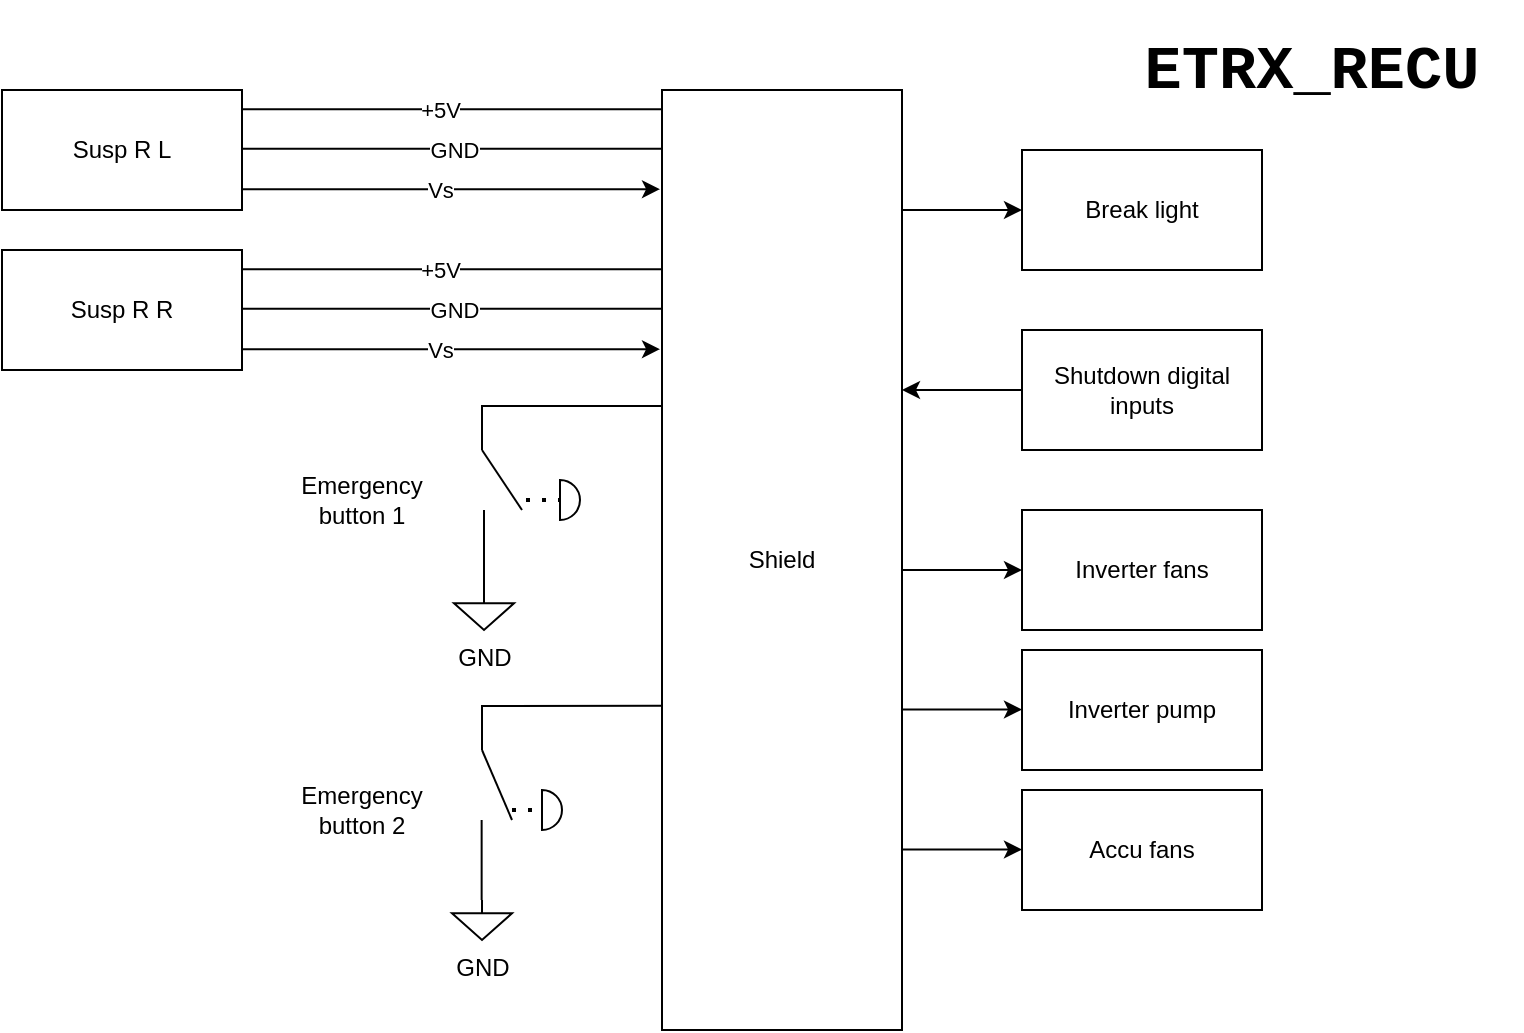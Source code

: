 <mxfile version="24.2.7" type="device">
  <diagram name="Pàgina-1" id="Fow8gVu0nJmabkFb7b3C">
    <mxGraphModel dx="571" dy="223" grid="1" gridSize="10" guides="1" tooltips="1" connect="1" arrows="1" fold="1" page="1" pageScale="1" pageWidth="827" pageHeight="1169" math="0" shadow="0">
      <root>
        <mxCell id="0" />
        <mxCell id="1" parent="0" />
        <mxCell id="h1wcEg4PGX9SEeVJDHGu-10" value="Susp R L" style="rounded=0;whiteSpace=wrap;html=1;" parent="1" vertex="1">
          <mxGeometry x="60" y="60" width="120" height="60" as="geometry" />
        </mxCell>
        <mxCell id="h1wcEg4PGX9SEeVJDHGu-11" value="Susp R R" style="rounded=0;whiteSpace=wrap;html=1;" parent="1" vertex="1">
          <mxGeometry x="60" y="140" width="120" height="60" as="geometry" />
        </mxCell>
        <mxCell id="z6uT-atQcfwa30ct_Uwu-20" value="" style="edgeStyle=orthogonalEdgeStyle;rounded=0;orthogonalLoop=1;jettySize=auto;html=1;" edge="1" parent="1" source="h1wcEg4PGX9SEeVJDHGu-13" target="z6uT-atQcfwa30ct_Uwu-17">
          <mxGeometry relative="1" as="geometry">
            <Array as="points">
              <mxPoint x="530" y="300" />
              <mxPoint x="530" y="300" />
            </Array>
          </mxGeometry>
        </mxCell>
        <mxCell id="h1wcEg4PGX9SEeVJDHGu-13" value="Shield" style="rounded=0;whiteSpace=wrap;html=1;" parent="1" vertex="1">
          <mxGeometry x="390" y="60" width="120" height="470" as="geometry" />
        </mxCell>
        <mxCell id="h1wcEg4PGX9SEeVJDHGu-41" value="&lt;h1&gt;&lt;font style=&quot;font-size: 31px;&quot; face=&quot;Courier New&quot;&gt;ETRX_RECU&lt;/font&gt;&lt;/h1&gt;" style="text;html=1;strokeColor=none;fillColor=none;align=center;verticalAlign=middle;whiteSpace=wrap;rounded=0;" parent="1" vertex="1">
          <mxGeometry x="610" y="20" width="210" height="60" as="geometry" />
        </mxCell>
        <mxCell id="z6uT-atQcfwa30ct_Uwu-1" value="&lt;span style=&quot;color: rgba(0, 0, 0, 0); font-family: monospace; font-size: 0px; text-align: start; background-color: rgb(251, 251, 251);&quot;&gt;%3CmxGraphModel%3E%3Croot%3E%3CmxCell%20id%3D%220%22%2F%3E%3CmxCell%20id%3D%221%22%20parent%3D%220%22%2F%3E%3CmxCell%20id%3D%222%22%20value%3D%22%22%20style%3D%22endArrow%3Dclassic%3Bhtml%3D1%3Brounded%3D0%3BexitX%3D1%3BexitY%3D0.25%3BexitDx%3D0%3BexitDy%3D0%3BentryX%3D-0.008%3BentryY%3D0.617%3BentryDx%3D0%3BentryDy%3D0%3BentryPerimeter%3D0%3B%22%20edge%3D%221%22%20parent%3D%221%22%3E%3CmxGeometry%20width%3D%2250%22%20height%3D%2250%22%20relative%3D%221%22%20as%3D%22geometry%22%3E%3CmxPoint%20x%3D%22180%22%20y%3D%22340%22%20as%3D%22sourcePoint%22%2F%3E%3CmxPoint%20x%3D%22389%22%20y%3D%22340%22%20as%3D%22targetPoint%22%2F%3E%3C%2FmxGeometry%3E%3C%2FmxCell%3E%3CmxCell%20id%3D%223%22%20value%3D%22Vs%22%20style%3D%22edgeLabel%3Bhtml%3D1%3Balign%3Dcenter%3BverticalAlign%3Dmiddle%3Bresizable%3D0%3Bpoints%3D%5B%5D%3B%22%20vertex%3D%221%22%20connectable%3D%220%22%20parent%3D%222%22%3E%3CmxGeometry%20x%3D%22-0.056%22%20relative%3D%221%22%20as%3D%22geometry%22%3E%3CmxPoint%20as%3D%22offset%22%2F%3E%3C%2FmxGeometry%3E%3C%2FmxCell%3E%3CmxCell%20id%3D%224%22%20value%3D%22%22%20style%3D%22endArrow%3Dnone%3Bhtml%3D1%3Brounded%3D0%3BexitX%3D0.998%3BexitY%3D0.17%3BexitDx%3D0%3BexitDy%3D0%3BexitPerimeter%3D0%3B%22%20edge%3D%221%22%20parent%3D%221%22%3E%3CmxGeometry%20width%3D%2250%22%20height%3D%2250%22%20relative%3D%221%22%20as%3D%22geometry%22%3E%3CmxPoint%20x%3D%22180%22%20y%3D%22300%22%20as%3D%22sourcePoint%22%2F%3E%3CmxPoint%20x%3D%22390%22%20y%3D%22300%22%20as%3D%22targetPoint%22%2F%3E%3C%2FmxGeometry%3E%3C%2FmxCell%3E%3CmxCell%20id%3D%225%22%20value%3D%22%2B5V%22%20style%3D%22edgeLabel%3Bhtml%3D1%3Balign%3Dcenter%3BverticalAlign%3Dmiddle%3Bresizable%3D0%3Bpoints%3D%5B%5D%3B%22%20vertex%3D%221%22%20connectable%3D%220%22%20parent%3D%224%22%3E%3CmxGeometry%20x%3D%22-0.063%22%20relative%3D%221%22%20as%3D%22geometry%22%3E%3CmxPoint%20as%3D%22offset%22%2F%3E%3C%2FmxGeometry%3E%3C%2FmxCell%3E%3CmxCell%20id%3D%226%22%20value%3D%22%22%20style%3D%22endArrow%3Dnone%3Bhtml%3D1%3Brounded%3D0%3BexitX%3D0.998%3BexitY%3D0.17%3BexitDx%3D0%3BexitDy%3D0%3BexitPerimeter%3D0%3B%22%20edge%3D%221%22%20parent%3D%221%22%3E%3CmxGeometry%20width%3D%2250%22%20height%3D%2250%22%20relative%3D%221%22%20as%3D%22geometry%22%3E%3CmxPoint%20x%3D%22180%22%20y%3D%22319.86%22%20as%3D%22sourcePoint%22%2F%3E%3CmxPoint%20x%3D%22390%22%20y%3D%22319.86%22%20as%3D%22targetPoint%22%2F%3E%3C%2FmxGeometry%3E%3C%2FmxCell%3E%3CmxCell%20id%3D%227%22%20value%3D%22GND%22%20style%3D%22edgeLabel%3Bhtml%3D1%3Balign%3Dcenter%3BverticalAlign%3Dmiddle%3Bresizable%3D0%3Bpoints%3D%5B%5D%3B%22%20vertex%3D%221%22%20connectable%3D%220%22%20parent%3D%226%22%3E%3CmxGeometry%20x%3D%22-0.063%22%20relative%3D%221%22%20as%3D%22geometry%22%3E%3CmxPoint%20x%3D%227%22%20as%3D%22offset%22%2F%3E%3C%2FmxGeometry%3E%3C%2FmxCell%3E%3C%2Froot%3E%3C%2FmxGraphModel%3E&lt;/span&gt;" style="endArrow=classic;html=1;rounded=0;exitX=1;exitY=0.25;exitDx=0;exitDy=0;entryX=-0.008;entryY=0.617;entryDx=0;entryDy=0;entryPerimeter=0;" edge="1" parent="1">
          <mxGeometry width="50" height="50" relative="1" as="geometry">
            <mxPoint x="180" y="109.57" as="sourcePoint" />
            <mxPoint x="389" y="109.57" as="targetPoint" />
          </mxGeometry>
        </mxCell>
        <mxCell id="z6uT-atQcfwa30ct_Uwu-2" value="Vs" style="edgeLabel;html=1;align=center;verticalAlign=middle;resizable=0;points=[];" vertex="1" connectable="0" parent="z6uT-atQcfwa30ct_Uwu-1">
          <mxGeometry x="-0.056" relative="1" as="geometry">
            <mxPoint as="offset" />
          </mxGeometry>
        </mxCell>
        <mxCell id="z6uT-atQcfwa30ct_Uwu-3" value="" style="endArrow=none;html=1;rounded=0;exitX=0.998;exitY=0.17;exitDx=0;exitDy=0;exitPerimeter=0;" edge="1" parent="1">
          <mxGeometry width="50" height="50" relative="1" as="geometry">
            <mxPoint x="180" y="69.57" as="sourcePoint" />
            <mxPoint x="390" y="69.57" as="targetPoint" />
          </mxGeometry>
        </mxCell>
        <mxCell id="z6uT-atQcfwa30ct_Uwu-4" value="+5V" style="edgeLabel;html=1;align=center;verticalAlign=middle;resizable=0;points=[];" vertex="1" connectable="0" parent="z6uT-atQcfwa30ct_Uwu-3">
          <mxGeometry x="-0.063" relative="1" as="geometry">
            <mxPoint as="offset" />
          </mxGeometry>
        </mxCell>
        <mxCell id="z6uT-atQcfwa30ct_Uwu-5" value="" style="endArrow=none;html=1;rounded=0;exitX=0.998;exitY=0.17;exitDx=0;exitDy=0;exitPerimeter=0;" edge="1" parent="1">
          <mxGeometry width="50" height="50" relative="1" as="geometry">
            <mxPoint x="180" y="89.43" as="sourcePoint" />
            <mxPoint x="390" y="89.43" as="targetPoint" />
          </mxGeometry>
        </mxCell>
        <mxCell id="z6uT-atQcfwa30ct_Uwu-6" value="GND" style="edgeLabel;html=1;align=center;verticalAlign=middle;resizable=0;points=[];" vertex="1" connectable="0" parent="z6uT-atQcfwa30ct_Uwu-5">
          <mxGeometry x="-0.063" relative="1" as="geometry">
            <mxPoint x="7" as="offset" />
          </mxGeometry>
        </mxCell>
        <mxCell id="z6uT-atQcfwa30ct_Uwu-7" value="&lt;span style=&quot;color: rgba(0, 0, 0, 0); font-family: monospace; font-size: 0px; text-align: start; background-color: rgb(251, 251, 251);&quot;&gt;%3CmxGraphModel%3E%3Croot%3E%3CmxCell%20id%3D%220%22%2F%3E%3CmxCell%20id%3D%221%22%20parent%3D%220%22%2F%3E%3CmxCell%20id%3D%222%22%20value%3D%22%22%20style%3D%22endArrow%3Dclassic%3Bhtml%3D1%3Brounded%3D0%3BexitX%3D1%3BexitY%3D0.25%3BexitDx%3D0%3BexitDy%3D0%3BentryX%3D-0.008%3BentryY%3D0.617%3BentryDx%3D0%3BentryDy%3D0%3BentryPerimeter%3D0%3B%22%20edge%3D%221%22%20parent%3D%221%22%3E%3CmxGeometry%20width%3D%2250%22%20height%3D%2250%22%20relative%3D%221%22%20as%3D%22geometry%22%3E%3CmxPoint%20x%3D%22180%22%20y%3D%22340%22%20as%3D%22sourcePoint%22%2F%3E%3CmxPoint%20x%3D%22389%22%20y%3D%22340%22%20as%3D%22targetPoint%22%2F%3E%3C%2FmxGeometry%3E%3C%2FmxCell%3E%3CmxCell%20id%3D%223%22%20value%3D%22Vs%22%20style%3D%22edgeLabel%3Bhtml%3D1%3Balign%3Dcenter%3BverticalAlign%3Dmiddle%3Bresizable%3D0%3Bpoints%3D%5B%5D%3B%22%20vertex%3D%221%22%20connectable%3D%220%22%20parent%3D%222%22%3E%3CmxGeometry%20x%3D%22-0.056%22%20relative%3D%221%22%20as%3D%22geometry%22%3E%3CmxPoint%20as%3D%22offset%22%2F%3E%3C%2FmxGeometry%3E%3C%2FmxCell%3E%3CmxCell%20id%3D%224%22%20value%3D%22%22%20style%3D%22endArrow%3Dnone%3Bhtml%3D1%3Brounded%3D0%3BexitX%3D0.998%3BexitY%3D0.17%3BexitDx%3D0%3BexitDy%3D0%3BexitPerimeter%3D0%3B%22%20edge%3D%221%22%20parent%3D%221%22%3E%3CmxGeometry%20width%3D%2250%22%20height%3D%2250%22%20relative%3D%221%22%20as%3D%22geometry%22%3E%3CmxPoint%20x%3D%22180%22%20y%3D%22300%22%20as%3D%22sourcePoint%22%2F%3E%3CmxPoint%20x%3D%22390%22%20y%3D%22300%22%20as%3D%22targetPoint%22%2F%3E%3C%2FmxGeometry%3E%3C%2FmxCell%3E%3CmxCell%20id%3D%225%22%20value%3D%22%2B5V%22%20style%3D%22edgeLabel%3Bhtml%3D1%3Balign%3Dcenter%3BverticalAlign%3Dmiddle%3Bresizable%3D0%3Bpoints%3D%5B%5D%3B%22%20vertex%3D%221%22%20connectable%3D%220%22%20parent%3D%224%22%3E%3CmxGeometry%20x%3D%22-0.063%22%20relative%3D%221%22%20as%3D%22geometry%22%3E%3CmxPoint%20as%3D%22offset%22%2F%3E%3C%2FmxGeometry%3E%3C%2FmxCell%3E%3CmxCell%20id%3D%226%22%20value%3D%22%22%20style%3D%22endArrow%3Dnone%3Bhtml%3D1%3Brounded%3D0%3BexitX%3D0.998%3BexitY%3D0.17%3BexitDx%3D0%3BexitDy%3D0%3BexitPerimeter%3D0%3B%22%20edge%3D%221%22%20parent%3D%221%22%3E%3CmxGeometry%20width%3D%2250%22%20height%3D%2250%22%20relative%3D%221%22%20as%3D%22geometry%22%3E%3CmxPoint%20x%3D%22180%22%20y%3D%22319.86%22%20as%3D%22sourcePoint%22%2F%3E%3CmxPoint%20x%3D%22390%22%20y%3D%22319.86%22%20as%3D%22targetPoint%22%2F%3E%3C%2FmxGeometry%3E%3C%2FmxCell%3E%3CmxCell%20id%3D%227%22%20value%3D%22GND%22%20style%3D%22edgeLabel%3Bhtml%3D1%3Balign%3Dcenter%3BverticalAlign%3Dmiddle%3Bresizable%3D0%3Bpoints%3D%5B%5D%3B%22%20vertex%3D%221%22%20connectable%3D%220%22%20parent%3D%226%22%3E%3CmxGeometry%20x%3D%22-0.063%22%20relative%3D%221%22%20as%3D%22geometry%22%3E%3CmxPoint%20x%3D%227%22%20as%3D%22offset%22%2F%3E%3C%2FmxGeometry%3E%3C%2FmxCell%3E%3C%2Froot%3E%3C%2FmxGraphModel%3E&lt;/span&gt;" style="endArrow=classic;html=1;rounded=0;exitX=1;exitY=0.25;exitDx=0;exitDy=0;entryX=-0.008;entryY=0.617;entryDx=0;entryDy=0;entryPerimeter=0;" edge="1" parent="1">
          <mxGeometry width="50" height="50" relative="1" as="geometry">
            <mxPoint x="180" y="189.57" as="sourcePoint" />
            <mxPoint x="389" y="189.57" as="targetPoint" />
          </mxGeometry>
        </mxCell>
        <mxCell id="z6uT-atQcfwa30ct_Uwu-8" value="Vs" style="edgeLabel;html=1;align=center;verticalAlign=middle;resizable=0;points=[];" vertex="1" connectable="0" parent="z6uT-atQcfwa30ct_Uwu-7">
          <mxGeometry x="-0.056" relative="1" as="geometry">
            <mxPoint as="offset" />
          </mxGeometry>
        </mxCell>
        <mxCell id="z6uT-atQcfwa30ct_Uwu-9" value="" style="endArrow=none;html=1;rounded=0;exitX=0.998;exitY=0.17;exitDx=0;exitDy=0;exitPerimeter=0;" edge="1" parent="1">
          <mxGeometry width="50" height="50" relative="1" as="geometry">
            <mxPoint x="180" y="149.57" as="sourcePoint" />
            <mxPoint x="390" y="149.57" as="targetPoint" />
          </mxGeometry>
        </mxCell>
        <mxCell id="z6uT-atQcfwa30ct_Uwu-10" value="+5V" style="edgeLabel;html=1;align=center;verticalAlign=middle;resizable=0;points=[];" vertex="1" connectable="0" parent="z6uT-atQcfwa30ct_Uwu-9">
          <mxGeometry x="-0.063" relative="1" as="geometry">
            <mxPoint as="offset" />
          </mxGeometry>
        </mxCell>
        <mxCell id="z6uT-atQcfwa30ct_Uwu-11" value="" style="endArrow=none;html=1;rounded=0;exitX=0.998;exitY=0.17;exitDx=0;exitDy=0;exitPerimeter=0;" edge="1" parent="1">
          <mxGeometry width="50" height="50" relative="1" as="geometry">
            <mxPoint x="180" y="169.43" as="sourcePoint" />
            <mxPoint x="390" y="169.43" as="targetPoint" />
          </mxGeometry>
        </mxCell>
        <mxCell id="z6uT-atQcfwa30ct_Uwu-12" value="GND" style="edgeLabel;html=1;align=center;verticalAlign=middle;resizable=0;points=[];" vertex="1" connectable="0" parent="z6uT-atQcfwa30ct_Uwu-11">
          <mxGeometry x="-0.063" relative="1" as="geometry">
            <mxPoint x="7" as="offset" />
          </mxGeometry>
        </mxCell>
        <mxCell id="z6uT-atQcfwa30ct_Uwu-13" value="Break light" style="rounded=0;whiteSpace=wrap;html=1;" vertex="1" parent="1">
          <mxGeometry x="570" y="90" width="120" height="60" as="geometry" />
        </mxCell>
        <mxCell id="z6uT-atQcfwa30ct_Uwu-14" value="" style="endArrow=classic;html=1;rounded=0;entryX=0;entryY=0.5;entryDx=0;entryDy=0;entryPerimeter=0;" edge="1" parent="1" target="z6uT-atQcfwa30ct_Uwu-13">
          <mxGeometry width="50" height="50" relative="1" as="geometry">
            <mxPoint x="510" y="120" as="sourcePoint" />
            <mxPoint x="560" y="120" as="targetPoint" />
          </mxGeometry>
        </mxCell>
        <mxCell id="z6uT-atQcfwa30ct_Uwu-16" value="" style="edgeStyle=orthogonalEdgeStyle;rounded=0;orthogonalLoop=1;jettySize=auto;html=1;" edge="1" parent="1" source="z6uT-atQcfwa30ct_Uwu-15" target="h1wcEg4PGX9SEeVJDHGu-13">
          <mxGeometry relative="1" as="geometry">
            <Array as="points">
              <mxPoint x="530" y="210" />
              <mxPoint x="530" y="210" />
            </Array>
          </mxGeometry>
        </mxCell>
        <mxCell id="z6uT-atQcfwa30ct_Uwu-15" value="Shutdown digital inputs" style="rounded=0;whiteSpace=wrap;html=1;" vertex="1" parent="1">
          <mxGeometry x="570" y="180" width="120" height="60" as="geometry" />
        </mxCell>
        <mxCell id="z6uT-atQcfwa30ct_Uwu-17" value="Inverter fans" style="rounded=0;whiteSpace=wrap;html=1;" vertex="1" parent="1">
          <mxGeometry x="570" y="270" width="120" height="60" as="geometry" />
        </mxCell>
        <mxCell id="z6uT-atQcfwa30ct_Uwu-18" value="Inverter pump" style="rounded=0;whiteSpace=wrap;html=1;" vertex="1" parent="1">
          <mxGeometry x="570" y="340" width="120" height="60" as="geometry" />
        </mxCell>
        <mxCell id="z6uT-atQcfwa30ct_Uwu-19" value="Accu fans" style="rounded=0;whiteSpace=wrap;html=1;" vertex="1" parent="1">
          <mxGeometry x="570" y="410" width="120" height="60" as="geometry" />
        </mxCell>
        <mxCell id="z6uT-atQcfwa30ct_Uwu-21" value="" style="edgeStyle=orthogonalEdgeStyle;rounded=0;orthogonalLoop=1;jettySize=auto;html=1;" edge="1" parent="1">
          <mxGeometry relative="1" as="geometry">
            <mxPoint x="510" y="369.75" as="sourcePoint" />
            <mxPoint x="570" y="369.75" as="targetPoint" />
          </mxGeometry>
        </mxCell>
        <mxCell id="z6uT-atQcfwa30ct_Uwu-22" value="" style="edgeStyle=orthogonalEdgeStyle;rounded=0;orthogonalLoop=1;jettySize=auto;html=1;" edge="1" parent="1">
          <mxGeometry relative="1" as="geometry">
            <mxPoint x="510" y="439.75" as="sourcePoint" />
            <mxPoint x="570" y="439.75" as="targetPoint" />
          </mxGeometry>
        </mxCell>
        <mxCell id="z6uT-atQcfwa30ct_Uwu-23" value="" style="endArrow=none;html=1;rounded=0;entryX=1;entryY=0.5;entryDx=0;entryDy=0;entryPerimeter=0;" edge="1" parent="1">
          <mxGeometry width="50" height="50" relative="1" as="geometry">
            <mxPoint x="320" y="270" as="sourcePoint" />
            <mxPoint x="300" y="240" as="targetPoint" />
          </mxGeometry>
        </mxCell>
        <mxCell id="z6uT-atQcfwa30ct_Uwu-24" value="" style="endArrow=none;html=1;rounded=0;" edge="1" parent="1">
          <mxGeometry width="50" height="50" relative="1" as="geometry">
            <mxPoint x="301" y="310" as="sourcePoint" />
            <mxPoint x="301" y="270" as="targetPoint" />
          </mxGeometry>
        </mxCell>
        <mxCell id="z6uT-atQcfwa30ct_Uwu-25" value="" style="endArrow=none;dashed=1;html=1;dashPattern=1 3;strokeWidth=2;rounded=0;" edge="1" parent="1">
          <mxGeometry width="50" height="50" relative="1" as="geometry">
            <mxPoint x="322" y="264.96" as="sourcePoint" />
            <mxPoint x="342" y="264.96" as="targetPoint" />
          </mxGeometry>
        </mxCell>
        <mxCell id="z6uT-atQcfwa30ct_Uwu-26" value="" style="verticalLabelPosition=bottom;verticalAlign=top;html=1;shape=mxgraph.basic.half_circle;rotation=-90;" vertex="1" parent="1">
          <mxGeometry x="334" y="260" width="20" height="10" as="geometry" />
        </mxCell>
        <mxCell id="z6uT-atQcfwa30ct_Uwu-27" value="GND" style="pointerEvents=1;verticalLabelPosition=bottom;shadow=0;dashed=0;align=center;html=1;verticalAlign=top;shape=mxgraph.electrical.signal_sources.signal_ground;" vertex="1" parent="1">
          <mxGeometry x="286" y="310" width="30" height="20" as="geometry" />
        </mxCell>
        <mxCell id="z6uT-atQcfwa30ct_Uwu-28" value="" style="endArrow=none;html=1;rounded=0;" edge="1" parent="1">
          <mxGeometry width="50" height="50" relative="1" as="geometry">
            <mxPoint x="315" y="425" as="sourcePoint" />
            <mxPoint x="300" y="390" as="targetPoint" />
          </mxGeometry>
        </mxCell>
        <mxCell id="z6uT-atQcfwa30ct_Uwu-29" value="" style="endArrow=none;html=1;rounded=0;" edge="1" parent="1">
          <mxGeometry width="50" height="50" relative="1" as="geometry">
            <mxPoint x="299.82" y="465" as="sourcePoint" />
            <mxPoint x="299.82" y="425" as="targetPoint" />
          </mxGeometry>
        </mxCell>
        <mxCell id="z6uT-atQcfwa30ct_Uwu-30" value="" style="endArrow=none;dashed=1;html=1;dashPattern=1 3;strokeWidth=2;rounded=0;" edge="1" parent="1">
          <mxGeometry width="50" height="50" relative="1" as="geometry">
            <mxPoint x="315" y="419.96" as="sourcePoint" />
            <mxPoint x="335" y="419.96" as="targetPoint" />
          </mxGeometry>
        </mxCell>
        <mxCell id="z6uT-atQcfwa30ct_Uwu-31" value="" style="verticalLabelPosition=bottom;verticalAlign=top;html=1;shape=mxgraph.basic.half_circle;rotation=-90;" vertex="1" parent="1">
          <mxGeometry x="325" y="415" width="20" height="10" as="geometry" />
        </mxCell>
        <mxCell id="z6uT-atQcfwa30ct_Uwu-32" value="GND" style="pointerEvents=1;verticalLabelPosition=bottom;shadow=0;dashed=0;align=center;html=1;verticalAlign=top;shape=mxgraph.electrical.signal_sources.signal_ground;" vertex="1" parent="1">
          <mxGeometry x="285" y="465" width="30" height="20" as="geometry" />
        </mxCell>
        <mxCell id="z6uT-atQcfwa30ct_Uwu-33" value="" style="endArrow=none;html=1;rounded=0;entryX=-0.002;entryY=0.655;entryDx=0;entryDy=0;entryPerimeter=0;" edge="1" parent="1" target="h1wcEg4PGX9SEeVJDHGu-13">
          <mxGeometry width="50" height="50" relative="1" as="geometry">
            <mxPoint x="300" y="390" as="sourcePoint" />
            <mxPoint x="420" y="340" as="targetPoint" />
            <Array as="points">
              <mxPoint x="300" y="368" />
            </Array>
          </mxGeometry>
        </mxCell>
        <mxCell id="z6uT-atQcfwa30ct_Uwu-34" value="" style="endArrow=none;html=1;rounded=0;entryX=-0.002;entryY=0.655;entryDx=0;entryDy=0;entryPerimeter=0;" edge="1" parent="1">
          <mxGeometry width="50" height="50" relative="1" as="geometry">
            <mxPoint x="300" y="240" as="sourcePoint" />
            <mxPoint x="390" y="218" as="targetPoint" />
            <Array as="points">
              <mxPoint x="300" y="218" />
            </Array>
          </mxGeometry>
        </mxCell>
        <mxCell id="z6uT-atQcfwa30ct_Uwu-35" value="Emergency button 1" style="text;html=1;align=center;verticalAlign=middle;whiteSpace=wrap;rounded=0;" vertex="1" parent="1">
          <mxGeometry x="210" y="250" width="60" height="30" as="geometry" />
        </mxCell>
        <mxCell id="z6uT-atQcfwa30ct_Uwu-37" value="Emergency button 2" style="text;html=1;align=center;verticalAlign=middle;whiteSpace=wrap;rounded=0;" vertex="1" parent="1">
          <mxGeometry x="210" y="405" width="60" height="30" as="geometry" />
        </mxCell>
      </root>
    </mxGraphModel>
  </diagram>
</mxfile>
